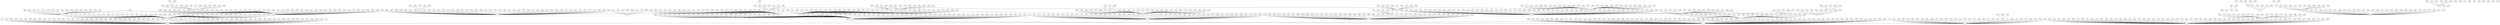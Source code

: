graph G {
0[Index="0", Pose="3535.67 0 272.425"];
1[Index="1", Pose="-4313.63 0 3898.04"];
2[Index="2", Pose="2510.85 0 534.041"];
3[Index="3", Pose="2559.55 0 -56.6675"];
4[Index="4", Pose="906.606 0 164.116"];
5[Index="5", Pose="-765.621 0 -1163.97"];
6[Index="6", Pose="-2289.15 0 -3638.02"];
7[Index="7", Pose="-3702.36 0 3961.23"];
8[Index="8", Pose="-3431.13 0 4542.03"];
9[Index="9", Pose="66.9961 0 2628.59"];
10[Index="10", Pose="-1970.13 0 -1495.06"];
11[Index="11", Pose="-4402.86 0 3650.65"];
12[Index="12", Pose="2099.57 0 2610.91"];
13[Index="13", Pose="-5501.74 0 -3824.43"];
14[Index="14", Pose="1803.04 0 -2404.14"];
15[Index="15", Pose="-4347.93 0 1965.81"];
16[Index="16", Pose="-2482.26 0 -1425.07"];
17[Index="17", Pose="-4521.72 0 1713.32"];
18[Index="18", Pose="829.482 0 1450.46"];
19[Index="19", Pose="-523.5 0 1515.46"];
20[Index="20", Pose="4462.19 0 2658.59"];
21[Index="21", Pose="-676.401 0 -977.035"];
22[Index="22", Pose="-812.129 0 -285.454"];
23[Index="23", Pose="833.628 0 302.067"];
24[Index="24", Pose="3534.17 0 216.712"];
25[Index="25", Pose="-4221.46 0 4548.45"];
26[Index="26", Pose="-2608.32 0 -3013.91"];
27[Index="27", Pose="959.055 0 2756.32"];
28[Index="28", Pose="-5031.89 0 2421.09"];
29[Index="29", Pose="2754.97 0 2363.75"];
30[Index="30", Pose="-3804.87 0 1406.75"];
31[Index="31", Pose="15.8936 0 2267.8"];
32[Index="32", Pose="-705.506 0 -943.183"];
33[Index="33", Pose="-5154.16 0 -2786.06"];
34[Index="34", Pose="-443.605 0 -3219.95"];
35[Index="35", Pose="-4972.57 0 3875.37"];
36[Index="36", Pose="-4688.99 0 3820.3"];
37[Index="37", Pose="2414.42 0 -261.149"];
38[Index="38", Pose="-2343.35 0 1419.87"];
39[Index="39", Pose="-4299.5 0 1766.07"];
40[Index="40", Pose="-703.644 0 -984.859"];
41[Index="41", Pose="1261.26 0 691.338"];
42[Index="42", Pose="3223.69 0 590.601"];
43[Index="43", Pose="-2623.04 0 3086.53"];
44[Index="44", Pose="452.672 0 2461.29"];
45[Index="45", Pose="2095.1 0 472.048"];
46[Index="46", Pose="-311.339 0 313.712"];
47[Index="47", Pose="2530.36 0 2329.96"];
48[Index="48", Pose="503.891 0 -98.1582"];
49[Index="49", Pose="-4683.88 0 3208.99"];
50[Index="50", Pose="-5431.13 0 -2929.7"];
51[Index="51", Pose="-1713.31 0 -2112.87"];
52[Index="52", Pose="-3158.04 0 4321.68"];
53[Index="53", Pose="-588.73 0 -1906.65"];
54[Index="54", Pose="-4329.41 0 -2770.91"];
55[Index="55", Pose="2122.24 0 -75.1265"];
56[Index="56", Pose="-4890.82 0 4659.22"];
57[Index="57", Pose="-4904.51 0 2999.89"];
58[Index="58", Pose="2560.75 0 -860.651"];
59[Index="59", Pose="-4262.2 0 4594.2"];
60[Index="60", Pose="1961.21 0 461.852"];
61[Index="61", Pose="-4613.2 0 2785.37"];
62[Index="62", Pose="-3008.27 0 2602.51"];
63[Index="63", Pose="-2122.26 0 -1982.47"];
64[Index="64", Pose="-723.702 0 -1292.97"];
65[Index="65", Pose="-788.962 0 111.231"];
66[Index="66", Pose="-2489.49 0 -291.85"];
67[Index="67", Pose="2335.52 0 -564.705"];
68[Index="68", Pose="-2943.39 0 3892.42"];
69[Index="69", Pose="-4674.47 0 -3298.17"];
70[Index="70", Pose="-589.977 0 -501.527"];
71[Index="71", Pose="-2477.87 0 3167.93"];
72[Index="72", Pose="-1858.72 0 -3788.03"];
73[Index="73", Pose="-709.461 0 -2154.18"];
74[Index="74", Pose="3235.46 0 1227.66"];
75[Index="75", Pose="-2639.03 0 4413.88"];
76[Index="76", Pose="2301.25 0 -2309.16"];
77[Index="77", Pose="-5101.74 0 2201.24"];
78[Index="78", Pose="-260.771 0 459.714"];
79[Index="79", Pose="-4645.29 0 2632.16"];
80[Index="80", Pose="3333.15 0 637.598"];
81[Index="81", Pose="1045.5 0 2589.8"];
82[Index="82", Pose="2228.63 0 152.171"];
83[Index="83", Pose="3175.91 0 393.034"];
84[Index="84", Pose="-3432.22 0 3102.15"];
85[Index="85", Pose="3022.23 0 1731.26"];
86[Index="86", Pose="-881.168 0 -228.508"];
87[Index="87", Pose="-3487.33 0 4594.12"];
88[Index="88", Pose="3608.69 0 593.864"];
89[Index="89", Pose="-4441.09 0 3105.08"];
90[Index="90", Pose="-3374.73 0 -3316.62"];
91[Index="91", Pose="1927.23 0 392.269"];
92[Index="92", Pose="-2070.71 0 -1197.33"];
93[Index="93", Pose="-1081.53 0 -1855.27"];
94[Index="94", Pose="-1717.17 0 -2337.82"];
95[Index="95", Pose="-354.351 0 -2512.46"];
96[Index="96", Pose="1560.24 0 2571.87"];
97[Index="97", Pose="1469.37 0 -120.479"];
98[Index="98", Pose="-3187.07 0 4342.05"];
99[Index="99", Pose="2890.65 0 1259.24"];
100[Index="100", Pose="-3302.23 0 1614.99"];
101[Index="101", Pose="-4923.03 0 -3221.87"];
102[Index="102", Pose="2008.05 0 582.464"];
103[Index="103", Pose="778.437 0 2077.55"];
104[Index="104", Pose="-1096.68 0 751.267"];
105[Index="105", Pose="-1599.14 0 -1558.35"];
106[Index="106", Pose="-1074.81 0 2452.75"];
107[Index="107", Pose="2122.7 0 -1026"];
108[Index="108", Pose="2743.44 0 756.57"];
109[Index="109", Pose="3072.94 0 2065.1"];
110[Index="110", Pose="-3164.01 0 -3139.73"];
111[Index="111", Pose="2899.8 0 1405.82"];
112[Index="112", Pose="1755.42 0 -32.3223"];
113[Index="113", Pose="3520.13 0 1250.95"];
114[Index="114", Pose="2020.74 0 -1441.64"];
115[Index="115", Pose="2962.81 0 2623.11"];
116[Index="116", Pose="-5380.05 0 1994.14"];
117[Index="117", Pose="-2336.48 0 -3670.01"];
118[Index="118", Pose="-3406.92 0 2600.75"];
119[Index="119", Pose="1192.12 0 237.33"];
120[Index="120", Pose="2108.24 0 1583.07"];
121[Index="121", Pose="1836 0 774.126"];
122[Index="122", Pose="-1130.16 0 -1310.45"];
123[Index="123", Pose="1866.2 0 -1552.58"];
124[Index="124", Pose="-1917.96 0 -1150.29"];
125[Index="125", Pose="43.2271 0 919.489"];
126[Index="126", Pose="3081.98 0 2502.45"];
127[Index="127", Pose="-4168.3 0 1911.2"];
128[Index="128", Pose="2673.63 0 -1887.69"];
129[Index="129", Pose="733.842 0 1317.49"];
130[Index="130", Pose="-4965.1 0 4472.8"];
131[Index="131", Pose="-5332.04 0 1947.6"];
132[Index="132", Pose="-3396 0 -3635.03"];
133[Index="133", Pose="2549.76 0 -856.024"];
134[Index="134", Pose="-1897.55 0 -1494.33"];
135[Index="135", Pose="-582.734 0 1442.68"];
136[Index="136", Pose="1582.03 0 1748.9"];
137[Index="137", Pose="-334.085 0 -2714.76"];
138[Index="138", Pose="1826.03 0 1723.92"];
139[Index="139", Pose="1950.72 0 1914.24"];
140[Index="140", Pose="-997.573 0 -1066.99"];
141[Index="141", Pose="2593.22 0 -1631.63"];
142[Index="142", Pose="-2490.98 0 -184.911"];
143[Index="143", Pose="-2775.23 0 3017.24"];
144[Index="144", Pose="-5480.55 0 -3591.36"];
145[Index="145", Pose="600.886 0 869.032"];
146[Index="146", Pose="-2907.54 0 4254.96"];
147[Index="147", Pose="-3572.21 0 2692.65"];
148[Index="148", Pose="-1044.81 0 417.639"];
149[Index="149", Pose="1291.73 0 437.8"];
150[Index="150", Pose="-2191.54 0 -3338.89"];
151[Index="151", Pose="-4579.53 0 3715.01"];
152[Index="152", Pose="3149.97 0 2293.62"];
153[Index="153", Pose="-5268.28 0 1386.94"];
154[Index="154", Pose="-2969.61 0 3432.22"];
155[Index="155", Pose="-2955.43 0 1579.65"];
156[Index="156", Pose="-4956.42 0 3293.05"];
157[Index="157", Pose="2502.4 0 -2081.03"];
158[Index="158", Pose="2219.19 0 -1494.09"];
159[Index="159", Pose="3226.67 0 2367.52"];
160[Index="160", Pose="-3530.77 0 1313.36"];
161[Index="161", Pose="-52.4487 0 874.026"];
162[Index="162", Pose="834.16 0 1174.6"];
163[Index="163", Pose="687.744 0 2455.54"];
164[Index="164", Pose="-1890.26 0 -2692.44"];
165[Index="165", Pose="-2329.06 0 -3690.71"];
166[Index="166", Pose="345.426 0 2416.37"];
167[Index="167", Pose="443.965 0 2656.81"];
168[Index="168", Pose="-5354.72 0 -3143.14"];
169[Index="169", Pose="-1430.47 0 2742.45"];
170[Index="170", Pose="-3536.72 0 3258.39"];
171[Index="171", Pose="2760.64 0 108.546"];
172[Index="172", Pose="2082.67 0 1713.9"];
173[Index="173", Pose="-1576.55 0 -1771.19"];
174[Index="174", Pose="-4554.56 0 2760.9"];
175[Index="175", Pose="2792.69 0 2297.21"];
176[Index="176", Pose="-4056.48 0 1170.58"];
177[Index="177", Pose="3677.63 0 2128.43"];
178[Index="178", Pose="1389.2 0 319.915"];
179[Index="179", Pose="-1367.3 0 1369.19"];
180[Index="180", Pose="-405.656 0 -2343.89"];
181[Index="181", Pose="2047.12 0 -2035.62"];
182[Index="182", Pose="-4961.95 0 2159.47"];
183[Index="183", Pose="768.48 0 816.599"];
184[Index="184", Pose="-1055.71 0 -973.9"];
185[Index="185", Pose="-5503.96 0 -3737.16"];
186[Index="186", Pose="-1683.3 0 -2351.43"];
187[Index="187", Pose="-590.281 0 -192.53"];
188[Index="188", Pose="1724.1 0 -41.6006"];
189[Index="189", Pose="-1219.18 0 -1705.49"];
190[Index="190", Pose="3088.41 0 280.531"];
191[Index="191", Pose="2130.64 0 -1826.18"];
192[Index="192", Pose="-2070.13 0 -1865.31"];
193[Index="193", Pose="3148.24 0 1402.81"];
194[Index="194", Pose="-3519.03 0 -3388.86"];
195[Index="195", Pose="2452.05 0 434.843"];
196[Index="196", Pose="-4661.56 0 2827.24"];
197[Index="197", Pose="-2425.69 0 2717.38"];
198[Index="198", Pose="-436.7 0 -75.7422"];
199[Index="199", Pose="2896.62 0 1304.96"];
200[Index="200", Pose="1764.83 0 2484.62"];
201[Index="201", Pose="-3173.23 0 4400.58"];
202[Index="202", Pose="-4622.5 0 4423.45"];
203[Index="203", Pose="1628.36 0 -2585.53"];
204[Index="204", Pose="1532.69 0 -57.8696"];
205[Index="205", Pose="-313.223 0 2524.98"];
206[Index="206", Pose="3063.46 0 928.879"];
207[Index="207", Pose="2760.55 0 2555.77"];
208[Index="208", Pose="-5035.86 0 2251.25"];
209[Index="209", Pose="-2720.77 0 -3315.48"];
210[Index="210", Pose="-910.285 0 -20.6084"];
211[Index="211", Pose="-2444.49 0 -3473.83"];
212[Index="212", Pose="1574.24 0 237.025"];
213[Index="213", Pose="-4844.69 0 2149.35"];
214[Index="214", Pose="-2513.88 0 1074.31"];
215[Index="215", Pose="-2956.03 0 1315.37"];
216[Index="216", Pose="2236.73 0 -2071.76"];
217[Index="217", Pose="1231.74 0 260.165"];
218[Index="218", Pose="-2871.52 0 1432.89"];
219[Index="219", Pose="153.579 0 558.191"];
220[Index="220", Pose="-3863.02 0 1601.87"];
221[Index="221", Pose="2822.08 0 944.23"];
222[Index="222", Pose="-719.27 0 -2476.15"];
223[Index="223", Pose="-4192.68 0 1417.75"];
224[Index="224", Pose="-47.9985 0 546.42"];
225[Index="225", Pose="-3611.87 0 -2981.14"];
226[Index="226", Pose="-2135.04 0 -1373.58"];
227[Index="227", Pose="-2811.36 0 3119.77"];
228[Index="228", Pose="2604.2 0 -1398"];
229[Index="229", Pose="1773.68 0 -13.6743"];
230[Index="230", Pose="2707.67 0 14.4219"];
231[Index="231", Pose="-474.303 0 2669.11"];
232[Index="232", Pose="-2511.17 0 1411.1"];
233[Index="233", Pose="-3057.18 0 2433.69"];
234[Index="234", Pose="647.418 0 416.331"];
235[Index="235", Pose="-2724.66 0 4018.72"];
236[Index="236", Pose="-2076.44 0 -1345.4"];
237[Index="237", Pose="-4402.83 0 1491.68"];
238[Index="238", Pose="2018.01 0 -764.271"];
239[Index="239", Pose="-1720.93 0 -2619.49"];
240[Index="240", Pose="2535.91 0 -1173.99"];
241[Index="241", Pose="-2179.8 0 -3780.6"];
242[Index="242", Pose="-237.567 0 630.441"];
243[Index="243", Pose="-5345.8 0 -2862.78"];
244[Index="244", Pose="-854.14 0 -36.4727"];
245[Index="245", Pose="2737.3 0 505.169"];
246[Index="246", Pose="-1791.08 0 -1023.87"];
247[Index="247", Pose="-3558.1 0 1882.03"];
248[Index="248", Pose="-2611.91 0 2840.66"];
249[Index="249", Pose="-4768.11 0 2277.12"];
250[Index="250", Pose="-4904.6 0 -3307.66"];
251[Index="251", Pose="-4585.08 0 3232.43"];
252[Index="252", Pose="-1161.91 0 -1254.1"];
253[Index="253", Pose="-507.375 0 -338.575"];
254[Index="254", Pose="1691.75 0 -1612.1"];
255[Index="255", Pose="1772.1 0 860.535"];
256[Index="256", Pose="-1440.87 0 -1357.36"];
257[Index="257", Pose="-664.099 0 2748.23"];
258[Index="258", Pose="3084.06 0 2544.15"];
259[Index="259", Pose="-4813.18 0 -3270.77"];
260[Index="260", Pose="-446.239 0 2712.19"];
261[Index="261", Pose="1995.5 0 1647.69"];
262[Index="262", Pose="-375.796 0 2721.2"];
263[Index="263", Pose="-4365.91 0 1527.8"];
264[Index="264", Pose="-4995.28 0 2784.29"];
265[Index="265", Pose="-4796.13 0 2823.56"];
266[Index="266", Pose="-2569.32 0 2501.52"];
267[Index="267", Pose="-3446.55 0 1836.86"];
268[Index="268", Pose="65.4087 0 895.612"];
269[Index="269", Pose="3568.07 0 1662.27"];
270[Index="270", Pose="-5054.38 0 -3364.61"];
271[Index="271", Pose="-380.54 0 2654.99"];
272[Index="272", Pose="2430.36 0 -1810.75"];
273[Index="273", Pose="609.771 0 -103.418"];
274[Index="274", Pose="-971.835 0 189.782"];
275[Index="275", Pose="-4314.85 0 1833.78"];
276[Index="276", Pose="3290.74 0 921.432"];
277[Index="277", Pose="-2373.64 0 -3595.21"];
278[Index="278", Pose="-4143.69 0 -3020.97"];
279[Index="279", Pose="-4362.58 0 2280.04"];
280[Index="280", Pose="-5499.8 0 2231.2"];
281[Index="281", Pose="-3424.22 0 2609.88"];
282[Index="282", Pose="-237.294 0 547.974"];
283[Index="283", Pose="537.933 0 1078.31"];
284[Index="284", Pose="-4835 0 3083.03"];
285[Index="285", Pose="-371.027 0 -96.8589"];
286[Index="286", Pose="-2495.83 0 595.091"];
287[Index="287", Pose="-1333 0 -1028.92"];
288[Index="288", Pose="259.343 0 2175.26"];
289[Index="289", Pose="-1311.84 0 464.65"];
290[Index="290", Pose="1742.78 0 -2157.55"];
291[Index="291", Pose="-4544.76 0 4255.7"];
292[Index="292", Pose="2135 0 2350.54"];
293[Index="293", Pose="-998.433 0 -779.93"];
294[Index="294", Pose="-757.249 0 -279.163"];
295[Index="295", Pose="-516.093 0 -3720.7"];
296[Index="296", Pose="-3929.52 0 1343"];
297[Index="297", Pose="-2994.49 0 -3102.75"];
298[Index="298", Pose="49.8984 0 79.8208"];
299[Index="299", Pose="-5265.84 0 2005.66"];
300[Index="300", Pose="-4475.4 0 2662.8"];
301[Index="301", Pose="-3110.26 0 2571.53"];
302[Index="302", Pose="-1196.23 0 248.592"];
303[Index="303", Pose="2506.33 0 -2086.79"];
304[Index="304", Pose="2684.96 0 2499.22"];
305[Index="305", Pose="-584.662 0 2666.21"];
306[Index="306", Pose="-4791.9 0 1553.28"];
307[Index="307", Pose="2643.95 0 -1735.58"];
308[Index="308", Pose="-4722.29 0 1696.35"];
309[Index="309", Pose="1872.08 0 848.549"];
310[Index="310", Pose="902.285 0 493.899"];
311[Index="311", Pose="-943.477 0 -1274.66"];
312[Index="312", Pose="-463.326 0 444.683"];
313[Index="313", Pose="-4298 0 3826.04"];
314[Index="314", Pose="-2526.03 0 2628.96"];
315[Index="315", Pose="-4979.51 0 3202.34"];
316[Index="316", Pose="-5293.51 0 1614.59"];
317[Index="317", Pose="-823.339 0 29.8037"];
318[Index="318", Pose="-2465.44 0 3407.94"];
319[Index="319", Pose="-3188.94 0 1496.5"];
320[Index="320", Pose="1461.13 0 2713.05"];
321[Index="321", Pose="-4439.28 0 2494.91"];
322[Index="322", Pose="-4989.31 0 -3381.84"];
323[Index="323", Pose="-3860.97 0 1187.26"];
324[Index="324", Pose="1663.67 0 -2626.79"];
325[Index="325", Pose="-153.033 0 1667.16"];
326[Index="326", Pose="-5227.32 0 1724.51"];
327[Index="327", Pose="-2235.37 0 660.558"];
328[Index="328", Pose="-2641.41 0 2838.49"];
329[Index="329", Pose="-4753.66 0 1226.36"];
330[Index="330", Pose="-1915.85 0 -1711.12"];
331[Index="331", Pose="-1264.03 0 1205.39"];
332[Index="332", Pose="2001.33 0 382.625"];
333[Index="333", Pose="3642.77 0 1740.44"];
334[Index="334", Pose="-633.069 0 -1763.41"];
335[Index="335", Pose="-4081.25 0 4044.01"];
336[Index="336", Pose="-924.713 0 -835.453"];
337[Index="337", Pose="274.255 0 -20.7285"];
338[Index="338", Pose="1909.6 0 1859.09"];
339[Index="339", Pose="2020.9 0 -74.6294"];
340[Index="340", Pose="-2643.44 0 -3124.05"];
341[Index="341", Pose="-2851.92 0 4510.88"];
342[Index="342", Pose="2240.51 0 -2171.03"];
343[Index="343", Pose="-3369.89 0 2965.35"];
344[Index="344", Pose="-1370.73 0 1983.53"];
345[Index="345", Pose="-1630.03 0 -2271.75"];
346[Index="346", Pose="1097.44 0 -81.8765"];
347[Index="347", Pose="2067.88 0 -1114.35"];
348[Index="348", Pose="1924.17 0 -1077.49"];
349[Index="349", Pose="1995.66 0 1747.43"];
350[Index="350", Pose="-4043.99 0 1469.86"];
351[Index="351", Pose="-5491.68 0 1954.09"];
352[Index="352", Pose="750.933 0 2384.64"];
353[Index="353", Pose="-168.241 0 187.328"];
354[Index="354", Pose="1704.24 0 1682.37"];
355[Index="355", Pose="-2731.84 0 -3050.21"];
356[Index="356", Pose="-4684.65 0 2526.45"];
357[Index="357", Pose="1719.35 0 -46.29"];
358[Index="358", Pose="-1092.97 0 55.0127"];
359[Index="359", Pose="-510.507 0 -2049.28"];
360[Index="360", Pose="-4835.52 0 -3280.18"];
361[Index="361", Pose="-1268.84 0 1308.17"];
362[Index="362", Pose="-2548.95 0 2691.13"];
363[Index="363", Pose="-5043.64 0 1153.72"];
364[Index="364", Pose="-1612.46 0 -1670.68"];
365[Index="365", Pose="-213.654 0 774.305"];
366[Index="366", Pose="-2880.85 0 1184.96"];
367[Index="367", Pose="-4344 0 2997.76"];
368[Index="368", Pose="-2328.67 0 -1201.96"];
369[Index="369", Pose="-1520.77 0 1219.16"];
370[Index="370", Pose="2576.52 0 2441.14"];
371[Index="371", Pose="-360.618 0 1631.06"];
372[Index="372", Pose="-1032 0 -1478.87"];
373[Index="373", Pose="-989.388 0 535.774"];
374[Index="374", Pose="-2539.26 0 -248.897"];
375[Index="375", Pose="-1276.41 0 2035.11"];
376[Index="376", Pose="-1136.83 0 2140.36"];
377[Index="377", Pose="-1213.3 0 330.197"];
378[Index="378", Pose="-2601.29 0 4399.56"];
379[Index="379", Pose="-571.808 0 -1469.43"];
380[Index="380", Pose="-4416.65 0 3817.34"];
381[Index="381", Pose="1937.68 0 1737.21"];
382[Index="382", Pose="692.423 0 118.074"];
383[Index="383", Pose="-1364.91 0 211.033"];
384[Index="384", Pose="916.307 0 468.137"];
385[Index="385", Pose="-282.536 0 1543.89"];
386[Index="386", Pose="1089.1 0 2646.94"];
387[Index="387", Pose="-735.457 0 -3500.08"];
388[Index="388", Pose="-5011.22 0 1790.39"];
389[Index="389", Pose="-1910.11 0 -2394.48"];
390[Index="390", Pose="-4455.42 0 1691.31"];
391[Index="391", Pose="-5291.15 0 -2813.4"];
392[Index="392", Pose="1576.17 0 2725.1"];
393[Index="393", Pose="716.364 0 814.677"];
394[Index="394", Pose="-1330.6 0 1826.8"];
395[Index="395", Pose="1044.56 0 2585.06"];
396[Index="396", Pose="-2413.43 0 2565.57"];
397[Index="397", Pose="-1875.34 0 -3433.13"];
398[Index="398", Pose="-5013.26 0 2754.32"];
399[Index="399", Pose="-2334.93 0 -3812.58"];
400[Index="400", Pose="-2552.82 0 -1043.03"];
401[Index="401", Pose="-2101.74 0 -2363.41"];
402[Index="402", Pose="3301.08 0 2165.45"];
403[Index="403", Pose="4392.04 0 1078.02"];
404[Index="404", Pose="2074.19 0 992.48"];
405[Index="405", Pose="-526.485 0 201.162"];
406[Index="406", Pose="1916.56 0 -1907.06"];
407[Index="407", Pose="-1160.58 0 353.212"];
408[Index="408", Pose="-1949.67 0 -2340.63"];
409[Index="409", Pose="-3432.64 0 4083.57"];
410[Index="410", Pose="2242.21 0 2490.64"];
411[Index="411", Pose="-2135.4 0 -2881.44"];
412[Index="412", Pose="-3019.3 0 1381.71"];
413[Index="413", Pose="4375.85 0 376.62"];
414[Index="414", Pose="-558.343 0 801.437"];
415[Index="415", Pose="-460.116 0 2745.6"];
416[Index="416", Pose="-5006.27 0 4680.8"];
417[Index="417", Pose="-3568.47 0 4657.82"];
418[Index="418", Pose="-548.057 0 -2260.28"];
419[Index="419", Pose="2666.11 0 106.212"];
420[Index="420", Pose="-1280.43 0 2608.59"];
421[Index="421", Pose="-4480.04 0 1976.53"];
422[Index="422", Pose="627.669 0 537.201"];
423[Index="423", Pose="-234.023 0 -3475.6"];
424[Index="424", Pose="2334.17 0 -2133.27"];
425[Index="425", Pose="-112.026 0 2531.8"];
426[Index="426", Pose="-3340.28 0 -2848.23"];
427[Index="427", Pose="-4420.72 0 4657.71"];
428[Index="428", Pose="-2850.94 0 2828.43"];
429[Index="429", Pose="-1823.95 0 -2530.86"];
430[Index="430", Pose="-432.281 0 -76.1045"];
431[Index="431", Pose="-1232.19 0 489.034"];
432[Index="432", Pose="-144.74 0 1528.74"];
433[Index="433", Pose="-1423.73 0 1278.34"];
434[Index="434", Pose="-965.684 0 -2342.45"];
435[Index="435", Pose="-3773.03 0 1168.43"];
436[Index="436", Pose="-936.292 0 2316.32"];
437[Index="437", Pose="2512.85 0 -2068.58"];
438[Index="438", Pose="-4973.26 0 2040.66"];
439[Index="439", Pose="1643.11 0 577.366"];
440[Index="440", Pose="-2946.01 0 4359.39"];
441[Index="441", Pose="-1292.55 0 -1830.52"];
442[Index="442", Pose="-3650.09 0 3983.09"];
443[Index="443", Pose="-1321.08 0 2186.13"];
444[Index="444", Pose="-1228.5 0 -1460.08"];
445[Index="445", Pose="3437.71 0 721.961"];
446[Index="446", Pose="-2529.49 0 -3462.89"];
447[Index="447", Pose="4445.55 0 2887.06"];
448[Index="448", Pose="-3440.65 0 4212.69"];
449[Index="449", Pose="-3448.46 0 -3135.7"];
450[Index="450", Pose="-5428.35 0 1637.67"];
451[Index="451", Pose="673.848 0 1631.54"];
452[Index="452", Pose="-3628.42 0 3067.05"];
453[Index="453", Pose="1634.18 0 890.892"];
454[Index="454", Pose="2481.65 0 -1098.99"];
455[Index="455", Pose="666.613 0 1478.97"];
456[Index="456", Pose="-2246 0 -453.827"];
457[Index="457", Pose="2777.17 0 1132.2"];
458[Index="458", Pose="-4025.52 0 1527.67"];
459[Index="459", Pose="-4564.09 0 3753.82"];
460[Index="460", Pose="-735.468 0 -2630.24"];
461[Index="461", Pose="-1473.26 0 1356.77"];
462[Index="462", Pose="1748.46 0 -417.684"];
463[Index="463", Pose="2538.67 0 2507.26"];
464[Index="464", Pose="-4753.18 0 2380.24"];
465[Index="465", Pose="-3386.1 0 3887.34"];
466[Index="466", Pose="2881.11 0 2159.04"];
467[Index="467", Pose="-2705.47 0 -3000.78"];
468[Index="468", Pose="-4344.81 0 3271.68"];
469[Index="469", Pose="-1095.49 0 102.508"];
470[Index="470", Pose="-2635.89 0 1905.84"];
471[Index="471", Pose="1840.21 0 -1252.89"];
472[Index="472", Pose="-2358.92 0 -1199.32"];
473[Index="473", Pose="1664.56 0 1901.35"];
474[Index="474", Pose="-3770.15 0 4092.22"];
475[Index="475", Pose="-4443.62 0 1762.47"];
476[Index="476", Pose="506.74 0 2335.05"];
477[Index="477", Pose="-4318.24 0 4407.34"];
478[Index="478", Pose="-4774.11 0 -3525.42"];
479[Index="479", Pose="-1144.18 0 278.348"];
480[Index="480", Pose="-1565.35 0 1076.41"];
481[Index="481", Pose="-275.898 0 -3097.04"];
482[Index="482", Pose="1633 0 -1924.13"];
483[Index="483", Pose="-4598.39 0 2436.2"];
484[Index="484", Pose="-824.917 0 -2461.45"];
485[Index="485", Pose="3557.77 0 1357.48"];
486[Index="486", Pose="1973.72 0 -449.658"];
487[Index="487", Pose="3475.92 0 1268.41"];
488[Index="488", Pose="-2155.17 0 -2392.61"];
489[Index="489", Pose="3383.86 0 2127.27"];
490[Index="490", Pose="2536.25 0 -1539.89"];
491[Index="491", Pose="4480.96 0 512.343"];
492[Index="492", Pose="-2884.94 0 1634.16"];
493[Index="493", Pose="-5186.6 0 -3385.11"];
494[Index="494", Pose="-4361.99 0 4025.56"];
495[Index="495", Pose="-1309.07 0 -3743.06"];
496[Index="496", Pose="1030.03 0 2260.01"];
497[Index="497", Pose="-5050.57 0 1321.76"];
498[Index="498", Pose="3255.22 0 2662.41"];
499[Index="499", Pose="-827.849 0 -1872"];
500[Index="500", Pose="-4795.67 0 1408.2"];
501[Index="501", Pose="-60.021 0 -47.1558"];
502[Index="502", Pose="2805.82 0 505.053"];
503[Index="503", Pose="485.906 0 2307.03"];
504[Index="504", Pose="2607.68 0 -57.9556"];
505[Index="505", Pose="2352.67 0 2353.14"];
506[Index="506", Pose="-1225.2 0 2368.26"];
507[Index="507", Pose="-908.023 0 2739.57"];
508[Index="508", Pose="4396.61 0 2433.42"];
509[Index="509", Pose="-342.472 0 1503.44"];
510[Index="510", Pose="95.1704 0 2249.02"];
511[Index="511", Pose="-1658.93 0 -2554.16"];
512[Index="512", Pose="-4325.32 0 2823.06"];
513[Index="513", Pose="-2574.83 0 -1110.17"];
514[Index="514", Pose="-5469.79 0 2428.6"];
515[Index="515", Pose="3298.82 0 940.603"];
516[Index="516", Pose="-4012.85 0 4688.54"];
517[Index="517", Pose="-4387.38 0 1675.29"];
518[Index="518", Pose="-2644.98 0 3070.34"];
519[Index="519", Pose="659.41 0 1762.31"];
520[Index="520", Pose="2756.5 0 373.38"];
521[Index="521", Pose="-74.3042 0 932.909"];
522[Index="522", Pose="2906.97 0 2578.27"];
523[Index="523", Pose="-4268.92 0 4398.25"];
524[Index="524", Pose="-397.396 0 -225.042"];
525[Index="525", Pose="-4997.75 0 4675.44"];
526[Index="526", Pose="-3145.12 0 2384.81"];
527[Index="527", Pose="-63.1084 0 -181.157"];
528[Index="528", Pose="1475.4 0 406.662"];
529[Index="529", Pose="-5186.25 0 -3234.67"];
530[Index="530", Pose="4461.69 0 2645.1"];
531[Index="531", Pose="-1958.34 0 -3392.67"];
532[Index="532", Pose="-2095.05 0 -2369.9"];
533[Index="533", Pose="-691.373 0 -909.512"];
534[Index="534", Pose="3596.52 0 596.804"];
535[Index="535", Pose="2937.09 0 1620.13"];
536[Index="536", Pose="-4470.7 0 3769.41"];
537[Index="537", Pose="-2638.78 0 2334.76"];
538[Index="538", Pose="-1726.5 0 -2165.61"];
539[Index="539", Pose="-2280.34 0 -953.454"];
540[Index="540", Pose="1991.06 0 1819.56"];
541[Index="541", Pose="-2380.76 0 34.9492"];
542[Index="542", Pose="712.505 0 894.774"];
543[Index="543", Pose="2630.15 0 547.835"];
544[Index="544", Pose="-1068.75 0 2328.26"];
545[Index="545", Pose="-2987.69 0 1155.73"];
546[Index="546", Pose="-4767.91 0 4520.62"];
547[Index="547", Pose="-2101.25 0 -2561.16"];
548[Index="548", Pose="-4679.66 0 2567.82"];
549[Index="549", Pose="-2557.27 0 3000.88"];
550[Index="550", Pose="1799.68 0 -1811.75"];
551[Index="551", Pose="2595.32 0 1035.6"];
552[Index="552", Pose="-5205.7 0 1737.61"];
553[Index="553", Pose="-4355.42 0 2466.1"];
554[Index="554", Pose="-4842.45 0 3788.89"];
555[Index="555", Pose="2534.54 0 -1938.24"];
556[Index="556", Pose="-4916.83 0 -2813.32"];
557[Index="557", Pose="-4854.65 0 2259.28"];
558[Index="558", Pose="-3872.29 0 1426.93"];
559[Index="559", Pose="-556.173 0 -3345.74"];
560[Index="560", Pose="1390.88 0 973.167"];
561[Index="561", Pose="-1965.77 0 -2515.57"];
562[Index="562", Pose="890.144 0 1797.85"];
563[Index="563", Pose="-5206.42 0 -2745.14"];
564[Index="564", Pose="-3781.59 0 1600.94"];
565[Index="565", Pose="1921.44 0 1053.94"];
566[Index="566", Pose="-2570.24 0 337.931"];
567[Index="567", Pose="1679.78 0 26.4023"];
568[Index="568", Pose="1006.76 0 26.1421"];
569[Index="569", Pose="-2015.71 0 -3397.75"];
570[Index="570", Pose="-935.934 0 -1194.29"];
571[Index="571", Pose="3699.31 0 1442.16"];
572[Index="572", Pose="-4431.26 0 3598.35"];
573[Index="573", Pose="-4669.99 0 2536.46"];
574[Index="574", Pose="-5145.55 0 2572.64"];
575[Index="575", Pose="2881.46 0 413.842"];
576[Index="576", Pose="-2305.26 0 -3543.06"];
577[Index="577", Pose="-873.669 0 -3591.59"];
578[Index="578", Pose="-2443.51 0 866.86"];
579[Index="579", Pose="-1633.69 0 -3760.07"];
580[Index="580", Pose="-2528.15 0 -2837.31"];
581[Index="581", Pose="2039.78 0 -875.317"];
582[Index="582", Pose="-4988.94 0 -2849.11"];
583[Index="583", Pose="1374.75 0 843.694"];
584[Index="584", Pose="-3521.9 0 4171.37"];
585[Index="585", Pose="2388.61 0 -2069.81"];
586[Index="586", Pose="-60.0273 0 910.956"];
587[Index="587", Pose="-2588.59 0 -2868.13"];
588[Index="588", Pose="-2519.5 0 988.413"];
589[Index="589", Pose="-368.865 0 726.737"];
590[Index="590", Pose="-3167.64 0 4476.23"];
591[Index="591", Pose="-2386.55 0 -380.813"];
592[Index="592", Pose="2345.03 0 -522.354"];
593[Index="593", Pose="-5523.33 0 1596.25"];
594[Index="594", Pose="-3566.7 0 2569.54"];
595[Index="595", Pose="-2656.8 0 2645.26"];
596[Index="596", Pose="-2597.09 0 -2869.49"];
597[Index="597", Pose="-2608.63 0 1767.02"];
598[Index="598", Pose="-4472.11 0 4562.5"];
599[Index="599", Pose="-2457.57 0 849.6"];
600[Index="600", Pose="-3659.61 0 2622.58"];
601[Index="601", Pose="-1137.42 0 -1069.43"];
602[Index="602", Pose="-1273.3 0 2763.97"];
603[Index="603", Pose="3445.42 0 1031.88"];
604[Index="604", Pose="-2387.73 0 61.5557"];
605[Index="605", Pose="-4977.2 0 3049.55"];
606[Index="606", Pose="-4211.72 0 4241.51"];
607[Index="607", Pose="3171.97 0 1343.74"];
608[Index="608", Pose="-1796.53 0 -1115.16"];
609[Index="609", Pose="-3162.83 0 2653.76"];
610[Index="610", Pose="304.833 0 -50.1304"];
611[Index="611", Pose="1281.55 0 494.742"];
612[Index="612", Pose="-4584.82 0 1661.26"];
613[Index="613", Pose="-4561.96 0 3453.57"];
614[Index="614", Pose="1681.13 0 -184.834"];
615[Index="615", Pose="831.525 0 2407.92"];
616[Index="616", Pose="342.511 0 82.5537"];
617[Index="617", Pose="-5315.6 0 -3421.29"];
618[Index="618", Pose="-3023.34 0 -3285.67"];
619[Index="619", Pose="-4946.7 0 2288.83"];
620[Index="620", Pose="-1122.53 0 2486.36"];
621[Index="621", Pose="-247.657 0 -3756.68"];
622[Index="622", Pose="-535.877 0 -3206.49"];
623[Index="623", Pose="368.752 0 93.1553"];
624[Index="624", Pose="-2168.98 0 -2498.66"];
625[Index="625", Pose="1153.6 0 929.731"];
626[Index="626", Pose="-4132.77 0 -2717.84"];
627[Index="627", Pose="-1948.55 0 -1863.32"];
628[Index="628", Pose="-2850.38 0 1550.88"];
629[Index="629", Pose="-4862.66 0 4387.5"];
630[Index="630", Pose="-3217.73 0 2501.16"];
631[Index="631", Pose="-4866.19 0 2694.4"];
632[Index="632", Pose="-1163.77 0 2080.64"];
633[Index="633", Pose="-2446.9 0 288.869"];
634[Index="634", Pose="2227.17 0 -2136.43"];
635[Index="635", Pose="-1517.8 0 2396.56"];
636[Index="636", Pose="2444.74 0 2522.28"];
637[Index="637", Pose="2153.72 0 571.816"];
638[Index="638", Pose="3297.39 0 2263.41"];
639[Index="639", Pose="3048.52 0 1175.57"];
640[Index="640", Pose="-1529.01 0 662.278"];
641[Index="641", Pose="-607.617 0 -1187.3"];
642[Index="642", Pose="-3367.86 0 -3770.02"];
643[Index="643", Pose="4407.58 0 490.942"];
644[Index="644", Pose="3008.46 0 1833.37"];
645[Index="645", Pose="-5164.37 0 1362.5"];
646[Index="646", Pose="-1160.4 0 -1028.71"];
647[Index="647", Pose="-3255.34 0 3164.71"];
648[Index="648", Pose="687.584 0 266.607"];
649[Index="649", Pose="-1326.55 0 580.666"];
650[Index="650", Pose="-439.121 0 -3397.22"];
651[Index="651", Pose="-4639.17 0 -3528.61"];
652[Index="652", Pose="2245.13 0 -3253.17"];
653[Index="653", Pose="2267.28 0 -1392.35"];
654[Index="654", Pose="-1893.23 0 -1183.98"];
655[Index="655", Pose="1797.29 0 182.243"];
656[Index="656", Pose="-405.642 0 2689.57"];
657[Index="657", Pose="-4994.17 0 -3118.03"];
658[Index="658", Pose="-4682.24 0 -3563.24"];
659[Index="659", Pose="-2814.51 0 2829.58"];
660[Index="660", Pose="-622.981 0 559.49"];
661[Index="661", Pose="2308.56 0 -1818.32"];
662[Index="662", Pose="-4953.32 0 -2853.97"];
663[Index="663", Pose="-3246.63 0 2702.44"];
664[Index="664", Pose="-2147.25 0 -1685.99"];
665[Index="665", Pose="-5417.03 0 1606.85"];
666[Index="666", Pose="2325.73 0 -2386.53"];
667[Index="667", Pose="-1551.64 0 -1252.55"];
668[Index="668", Pose="-4974.65 0 -3014.55"];
669[Index="669", Pose="-716.655 0 2411.3"];
670[Index="670", Pose="-1166.01 0 -1308.54"];
671[Index="671", Pose="-701.241 0 -1744.76"];
672[Index="672", Pose="-5296.3 0 1328.19"];
673[Index="673", Pose="-4730 0 3737.06"];
674[Index="674", Pose="-1969.34 0 -2146.67"];
675[Index="675", Pose="2395.93 0 -1420.89"];
676[Index="676", Pose="2189.23 0 -546.722"];
677[Index="677", Pose="-1726.47 0 -3784.72"];
678[Index="678", Pose="-872.878 0 -789.053"];
679[Index="679", Pose="3370.77 0 1925.28"];
680[Index="680", Pose="-2514.73 0 3083.79"];
681[Index="681", Pose="1834.17 0 1578.04"];
682[Index="682", Pose="3324.97 0 618.562"];
683[Index="683", Pose="790.019 0 1198.18"];
684[Index="684", Pose="1854.33 0 540.21"];
685[Index="685", Pose="-643.046 0 2495.95"];
686[Index="686", Pose="1944.14 0 2726.9"];
687[Index="687", Pose="-1341.32 0 -1798.64"];
688[Index="688", Pose="-3574.6 0 4144.71"];
689[Index="689", Pose="-359.36 0 507.388"];
690[Index="690", Pose="-3478.86 0 -3391.48"];
691[Index="691", Pose="-5090.42 0 -3266.48"];
692[Index="692", Pose="-2530.73 0 -222.115"];
693[Index="693", Pose="-946.855 0 -1024.1"];
694[Index="694", Pose="-452.039 0 -2216.66"];
695[Index="695", Pose="-4978.14 0 3234.14"];
696[Index="696", Pose="3573.82 0 673.133"];
697[Index="697", Pose="2582.6 0 -2013.86"];
698[Index="698", Pose="-355.825 0 1374.73"];
699[Index="699", Pose="-874.792 0 -1335.31"];
700[Index="700", Pose="362.643 0 684.338"];
701[Index="701", Pose="-1824 0 -1153.75"];
702[Index="702", Pose="3027.56 0 405.07"];
703[Index="703", Pose="2300.07 0 -501.149"];
704[Index="704", Pose="-4379.32 0 3805.19"];
705[Index="705", Pose="-1030.65 0 -1652.77"];
706[Index="706", Pose="-2632.17 0 3408.01"];
707[Index="707", Pose="3247.02 0 799.951"];
708[Index="708", Pose="197.68 0 377.424"];
709[Index="709", Pose="4429.77 0 2783.79"];
710[Index="710", Pose="3218.91 0 2244.69"];
711[Index="711", Pose="-3312.95 0 3944.59"];
712[Index="712", Pose="-4990.24 0 2498.51"];
713[Index="713", Pose="311.929 0 464.157"];
714[Index="714", Pose="-529.384 0 1389.3"];
715[Index="715", Pose="772.897 0 984.159"];
716[Index="716", Pose="153.03 0 137.148"];
717[Index="717", Pose="3604.96 0 1224.87"];
718[Index="718", Pose="3548.47 0 1785.54"];
719[Index="719", Pose="1026.51 0 -176.135"];
720[Index="720", Pose="-3630.97 0 -2808.9"];
721[Index="721", Pose="205.228 0 960.303"];
722[Index="722", Pose="-1111.59 0 2607.74"];
723[Index="723", Pose="2068.13 0 1682.2"];
724[Index="724", Pose="1838.71 0 2360.18"];
725[Index="725", Pose="-944.896 0 2612.31"];
726[Index="726", Pose="-4790.53 0 2130"];
727[Index="727", Pose="-4482.43 0 4079.52"];
728[Index="728", Pose="248.548 0 2397.49"];
729[Index="729", Pose="2988.41 0 1869.04"];
730[Index="730", Pose="-1049.33 0 2323.9"];
731[Index="731", Pose="-4773.8 0 -3018.29"];
732[Index="732", Pose="3027.75 0 660.684"];
733[Index="733", Pose="2810.92 0 2341.87"];
734[Index="734", Pose="-1444.98 0 2093.63"];
735[Index="735", Pose="-2381.96 0 29.4033"];
736[Index="736", Pose="2918.37 0 1712.34"];
737[Index="737", Pose="3277.38 0 2532.25"];
738[Index="738", Pose="-818.485 0 -3807.47"];
739[Index="739", Pose="-514.317 0 -2332.96"];
740[Index="740", Pose="-1466.31 0 2650.07"];
741[Index="741", Pose="-3071.12 0 3460.37"];
742[Index="742", Pose="-1191.14 0 -1319.31"];
743[Index="743", Pose="2070.69 0 -3144.06"];
744[Index="744", Pose="-4906.91 0 4524.37"];
745[Index="745", Pose="4498.44 0 205.859"];
746[Index="746", Pose="-4407.14 0 2462.49"];
747[Index="747", Pose="-1768.45 0 -1851.93"];
748[Index="748", Pose="-3400.69 0 1803.64"];
749[Index="749", Pose="-5445.39 0 -3476.5"];
750[Index="750", Pose="-5146.1 0 -3331.26"];
751[Index="751", Pose="-2955.32 0 3401.32"];
752[Index="752", Pose="-5258.91 0 4642.62"];
753[Index="753", Pose="2235.55 0 555.827"];
754[Index="754", Pose="-3644.39 0 4479.93"];
755[Index="755", Pose="-2807.17 0 -2837.93"];
756[Index="756", Pose="-3671.97 0 1616.77"];
757[Index="757", Pose="-2351.54 0 -299.398"];
758[Index="758", Pose="-1660.82 0 -1756.1"];
759[Index="759", Pose="2832.47 0 748.011"];
760[Index="760", Pose="-830.281 0 -581.092"];
761[Index="761", Pose="1354.32 0 579.904"];
762[Index="762", Pose="-679.518 0 -930.89"];
763[Index="763", Pose="-2356.98 0 879.284"];
764[Index="764", Pose="-410.603 0 -271.58"];
765[Index="765", Pose="-4504.11 0 -3008.57"];
766[Index="766", Pose="-4759.39 0 1581.98"];
767[Index="767", Pose="-5513.8 0 -3036.08"];
768[Index="768", Pose="2569.83 0 -2385.85"];
769[Index="769", Pose="-1219.83 0 -1068.57"];
770[Index="770", Pose="735.199 0 2306.43"];
771[Index="771", Pose="-4423.28 0 1700.15"];
772[Index="772", Pose="1252.48 0 992.409"];
773[Index="773", Pose="-2311.13 0 -3449.77"];
774[Index="774", Pose="-4789.15 0 2004.2"];
775[Index="775", Pose="-2535.4 0 -853.556"];
776[Index="776", Pose="2553.15 0 720.442"];
777[Index="777", Pose="-205.111 0 -3333.85"];
778[Index="778", Pose="-4970.94 0 3825.25"];
779[Index="779", Pose="3446.79 0 1870.82"];
780[Index="780", Pose="1523.03 0 1001.72"];
781[Index="781", Pose="1499.06 0 805.603"];
782[Index="782", Pose="1458.84 0 94.189"];
783[Index="783", Pose="-4971.24 0 3155.25"];
784[Index="784", Pose="-4526.04 0 3544.58"];
785[Index="785", Pose="-4142.33 0 1450.47"];
786[Index="786", Pose="-2756.2 0 3923.99"];
787[Index="787", Pose="-2962.29 0 2357.61"];
788[Index="788", Pose="-4309.21 0 -3181.24"];
789[Index="789", Pose="3717.61 0 2736.65"];
790[Index="790", Pose="-3233.99 0 1788.8"];
791[Index="791", Pose="-2375.26 0 -3399.95"];
792[Index="792", Pose="-4749.19 0 2322.57"];
793[Index="793", Pose="186.803 0 2742.99"];
794[Index="794", Pose="-2566.98 0 -3442.5"];
795[Index="795", Pose="-2543.97 0 -2619.78"];
796[Index="796", Pose="-800.329 0 -1613.31"];
797[Index="797", Pose="-5066.99 0 -3703.71"];
798[Index="798", Pose="-3262.2 0 1361.64"];
799[Index="799", Pose="2575.45 0 183.09"];
800[Index="800", Pose="-2142.87 0 -1967.27"];
801[Index="801", Pose="-684.518 0 -57.4756"];
802[Index="802", Pose="2055.73 0 -1400.36"];
803[Index="803", Pose="-2383.6 0 -386.91"];
804[Index="804", Pose="-2913.89 0 -2971.26"];
805[Index="805", Pose="-2654.19 0 2871.28"];
806[Index="806", Pose="2022.28 0 -991.776"];
807[Index="807", Pose="3134.18 0 1464.1"];
808[Index="808", Pose="1268.5 0 2717.9"];
809[Index="809", Pose="118.618 0 2337.39"];
810[Index="810", Pose="-5077.36 0 -2976.12"];
811[Index="811", Pose="-613.369 0 -1104.27"];
812[Index="812", Pose="-1731.86 0 -1680.83"];
813[Index="813", Pose="-1528.01 0 2241.03"];
814[Index="814", Pose="-2477.31 0 1302.81"];
815[Index="815", Pose="-696.862 0 -508.32"];
816[Index="816", Pose="1657.44 0 -18.3027"];
817[Index="817", Pose="-620.192 0 -2309.25"];
818[Index="818", Pose="614.713 0 870.046"];
819[Index="819", Pose="-3608.03 0 2590.96"];
820[Index="820", Pose="2180.59 0 71.1138"];
821[Index="821", Pose="-2516.17 0 4428.94"];
822[Index="822", Pose="2433.4 0 -1900.41"];
823[Index="823", Pose="-775.51 0 -1772.28"];
824[Index="824", Pose="-978.969 0 -2102.46"];
825[Index="825", Pose="-1484.84 0 -3723.49"];
826[Index="826", Pose="-4539.61 0 -3116.38"];
827[Index="827", Pose="-387.371 0 -3543.49"];
828[Index="828", Pose="46.6597 0 -157.458"];
829[Index="829", Pose="-5069.77 0 1166.1"];
830[Index="830", Pose="-267.222 0 -2057.52"];
831[Index="831", Pose="-1296.3 0 -3790.7"];
832[Index="832", Pose="3017.03 0 1053.49"];
833[Index="833", Pose="-5218.65 0 2247.95"];
834[Index="834", Pose="-972.359 0 -1941.5"];
835[Index="835", Pose="-3481.25 0 3979.84"];
836[Index="836", Pose="2486.13 0 -378.177"];
837[Index="837", Pose="1070 0 527.325"];
838[Index="838", Pose="2669.67 0 -2280.29"];
839[Index="839", Pose="554.13 0 2687.34"];
840[Index="840", Pose="-5478.14 0 -3186.89"];
841[Index="841", Pose="-1528.85 0 366.307"];
842[Index="842", Pose="-275.295 0 61.6382"];
843[Index="843", Pose="2646.05 0 -1635.76"];
844[Index="844", Pose="-5356.52 0 4573.66"];
845[Index="845", Pose="-4692.5 0 -3613.43"];
846[Index="846", Pose="2079.37 0 -1276.07"];
847[Index="847", Pose="1230.61 0 2679.74"];
848[Index="848", Pose="-4324.32 0 -2935.65"];
849[Index="849", Pose="2351.64 0 -1732"];
850[Index="850", Pose="-2562.2 0 -3592.56"];
851[Index="851", Pose="2218.48 0 299.935"];
852[Index="852", Pose="-961.274 0 292.585"];
853[Index="853", Pose="-1233.98 0 1316.45"];
854[Index="854", Pose="-4382.86 0 3895.07"];
855[Index="855", Pose="2284.88 0 -1140.25"];
856[Index="856", Pose="-5223.14 0 1704.89"];
857[Index="857", Pose="-1512.39 0 2586.37"];
858[Index="858", Pose="-3155.08 0 -2711.36"];
859[Index="859", Pose="3430.61 0 2536.95"];
860[Index="860", Pose="-900.36 0 237.09"];
861[Index="861", Pose="-3892.48 0 -3149.73"];
862[Index="862", Pose="4382.47 0 2035.71"];
863[Index="863", Pose="1048.44 0 1001.82"];
864[Index="864", Pose="-1411.63 0 1267.46"];
865[Index="865", Pose="3147.8 0 638.631"];
866[Index="866", Pose="-581.39 0 2567.82"];
867[Index="867", Pose="-3560.57 0 2401.87"];
868[Index="868", Pose="-5102.57 0 -3700.13"];
869[Index="869", Pose="1385.24 0 746.183"];
870[Index="870", Pose="-4584.35 0 1222.47"];
871[Index="871", Pose="-421.655 0 803.205"];
872[Index="872", Pose="-3478.89 0 1205.19"];
873[Index="873", Pose="3583.09 0 2151.21"];
874[Index="874", Pose="-5225.58 0 -3399.27"];
875[Index="875", Pose="1776.36 0 -1431.25"];
876[Index="876", Pose="1697.33 0 2365.33"];
877[Index="877", Pose="-1012.95 0 547.763"];
878[Index="878", Pose="-2459.62 0 -1319.82"];
879[Index="879", Pose="-4264.91 0 1791.36"];
880[Index="880", Pose="-5326.95 0 4675.04"];
881[Index="881", Pose="3577.05 0 1249.14"];
882[Index="882", Pose="-1424.9 0 2418.05"];
883[Index="883", Pose="2063.31 0 -1275.83"];
884[Index="884", Pose="-3702.83 0 1633.9"];
885[Index="885", Pose="-3617.97 0 -2990.12"];
886[Index="886", Pose="3296.73 0 1278.98"];
887[Index="887", Pose="62.3838 0 300.49"];
888[Index="888", Pose="343.595 0 2618.11"];
889[Index="889", Pose="-2984.51 0 4614.36"];
890[Index="890", Pose="1026.92 0 572.782"];
891[Index="891", Pose="-1497.91 0 1732.66"];
892[Index="892", Pose="-4594.26 0 1533.82"];
893[Index="893", Pose="2878.02 0 808.478"];
894[Index="894", Pose="-4303.64 0 3794.11"];
895[Index="895", Pose="2543.61 0 -1333.17"];
896[Index="896", Pose="-4760.79 0 -2765.07"];
897[Index="897", Pose="580.917 0 1062.94"];
898[Index="898", Pose="3389.91 0 2739.29"];
899[Index="899", Pose="-4383.94 0 -2805.01"];
900[Index="900", Pose="638.85 0 2220.96"];
901[Index="901", Pose="-182.422 0 2385.37"];
902[Index="902", Pose="1740 0 421.705"];
903[Index="903", Pose="212.173 0 2691.97"];
904[Index="904", Pose="1276.06 0 587.813"];
905[Index="905", Pose="-4201.91 0 1609.33"];
906[Index="906", Pose="-5035.52 0 2681.53"];
907[Index="907", Pose="-2146.23 0 -1445.22"];
908[Index="908", Pose="-5149.26 0 2224.32"];
909[Index="909", Pose="3379.24 0 2617.87"];
910[Index="910", Pose="-359.279 0 2221.62"];
911[Index="911", Pose="-2306.98 0 -292.321"];
912[Index="912", Pose="-1232.23 0 2526.66"];
913[Index="913", Pose="1434.92 0 2648.76"];
914[Index="914", Pose="-675.861 0 2525.83"];
915[Index="915", Pose="-3824.4 0 1829.55"];
916[Index="916", Pose="3243.15 0 457.513"];
917[Index="917", Pose="2785.04 0 2393.07"];
918[Index="918", Pose="-768.729 0 2666.34"];
919[Index="919", Pose="-4967.02 0 2053.67"];
920[Index="920", Pose="-5513.59 0 4648.85"];
921[Index="921", Pose="-4344.86 0 -2726.21"];
922[Index="922", Pose="-3817.76 0 1707.28"];
923[Index="923", Pose="-1421.29 0 2320.65"];
924[Index="924", Pose="-893.968 0 -1275.13"];
925[Index="925", Pose="-4458.4 0 -3304.88"];
926[Index="926", Pose="-5306.74 0 2086.57"];
927[Index="927", Pose="-3240.87 0 1464.2"];
928[Index="928", Pose="-1652.04 0 -3662.37"];
929[Index="929", Pose="-4389.94 0 3433.65"];
930[Index="930", Pose="3409.77 0 944.71"];
931[Index="931", Pose="-2829.1 0 4688.62"];
932[Index="932", Pose="-1383.38 0 1579.02"];
933[Index="933", Pose="1646.84 0 720.541"];
934[Index="934", Pose="1479.02 0 947.901"];
935[Index="935", Pose="-2742.64 0 4104.86"];
936[Index="936", Pose="2753.64 0 943.815"];
937[Index="937", Pose="-1667.96 0 -1378.7"];
938[Index="938", Pose="-421.541 0 -3740.59"];
939[Index="939", Pose="-3620.6 0 -2811.6"];
940[Index="940", Pose="3587.24 0 723.589"];
941[Index="941", Pose="-761.826 0 -1430.58"];
942[Index="942", Pose="2431.27 0 -2154"];
943[Index="943", Pose="278.042 0 440.359"];
944[Index="944", Pose="-1905.2 0 -874.853"];
945[Index="945", Pose="786.713 0 1262.28"];
946[Index="946", Pose="-222.531 0 -2671.64"];
947[Index="947", Pose="3610.81 0 1953.35"];
948[Index="948", Pose="-4873.67 0 1335.4"];
949[Index="949", Pose="1849.96 0 835.563"];
950[Index="950", Pose="-2562.02 0 -3554.95"];
951[Index="951", Pose="-2508.42 0 -915.995"];
952[Index="952", Pose="1987.21 0 -168.349"];
953[Index="953", Pose="2824.33 0 943.441"];
954[Index="954", Pose="-5290.71 0 2315.17"];
955[Index="955", Pose="-376.521 0 108.179"];
956[Index="956", Pose="-1863.87 0 -1974.53"];
957[Index="957", Pose="3677.72 0 1969.1"];
958[Index="958", Pose="-4027.58 0 1617.29"];
959[Index="959", Pose="507.347 0 2033.01"];
960[Index="960", Pose="3430.58 0 902.071"];
961[Index="961", Pose="-831.005 0 -138.296"];
962[Index="962", Pose="2670.83 0 -2580.99"];
963[Index="963", Pose="2007.32 0 -46.4238"];
964[Index="964", Pose="-4622.67 0 2336.94"];
965[Index="965", Pose="565.919 0 2494.74"];
966[Index="966", Pose="3062.02 0 1791.3"];
967[Index="967", Pose="-4395.73 0 3081.9"];
968[Index="968", Pose="-4971.19 0 2661.69"];
969[Index="969", Pose="-1978.79 0 -2165.66"];
970[Index="970", Pose="-679.47 0 -2419.49"];
971[Index="971", Pose="2392.32 0 -1964.11"];
972[Index="972", Pose="1553.16 0 2534.85"];
973[Index="973", Pose="3546.68 0 1538.54"];
974[Index="974", Pose="-2508.3 0 2949.32"];
975[Index="975", Pose="2272.11 0 -280.347"];
976[Index="976", Pose="-2091.22 0 -1507.4"];
977[Index="977", Pose="-5391.53 0 -3106.84"];
978[Index="978", Pose="-938.982 0 -3649.94"];
979[Index="979", Pose="-4661.89 0 3065.85"];
980[Index="980", Pose="1056.29 0 375.84"];
981[Index="981", Pose="895.051 0 195.379"];
982[Index="982", Pose="-1463.59 0 -1252.94"];
983[Index="983", Pose="-2506.25 0 -436.687"];
984[Index="984", Pose="-1096.05 0 -864.846"];
985[Index="985", Pose="3358.8 0 790.297"];
986[Index="986", Pose="1051.15 0 67.4277"];
987[Index="987", Pose="-395.685 0 -260.221"];
988[Index="988", Pose="-1070.89 0 -2298.89"];
989[Index="989", Pose="-3475.79 0 -3691.4"];
990[Index="990", Pose="1327.68 0 -14.9634"];
991[Index="991", Pose="-3427.28 0 -3214.71"];
992[Index="992", Pose="-5382.73 0 1202.35"];
993[Index="993", Pose="-1223.28 0 923.735"];
994[Index="994", Pose="132.558 0 640.459"];
995[Index="995", Pose="-2366.73 0 -3526.89"];
996[Index="996", Pose="2047.95 0 -2022.15"];
997[Index="997", Pose="3383.13 0 1013.72"];
998[Index="998", Pose="3700.39 0 1874"];
999[Index="999", Pose="-2646.43 0 1894.52"];
696--0 [Distance="402.52"];
682--0 [Distance="405.226"];
80--0 [Distance="417.572"];
42--0 [Distance="445.609"];
190--0 [Distance="447.338"];
940--0 [Distance="454.101"];
445--0 [Distance="460.087"];
702--0 [Distance="525.142"];
865--0 [Distance="533.435"];
985--0 [Distance="547.244"];
707--0 [Distance="601.335"];
960--0 [Distance="638.356"];
732--0 [Distance="639.321"];
575--0 [Distance="669.327"];
930--0 [Distance="683.972"];
276--0 [Distance="693.686"];
515--0 [Distance="708.914"];
997--0 [Distance="756.83"];
603--0 [Distance="764.798"];
502--0 [Distance="766.033"];
520--0 [Distance="785.683"];
206--0 [Distance="808.65"];
245--0 [Distance="831.606"];
893--0 [Distance="848.449"];
759--0 [Distance="848.926"];
108--0 [Distance="928.453"];
832--0 [Distance="937.576"];
543--0 [Distance="946.481"];
717--0 [Distance="954.962"];
799--0 [Distance="964.371"];
881--0 [Distance="977.59"];
953--0 [Distance="977.89"];
113--0 [Distance="978.646"];
221--0 [Distance="980.073"];
487--0 [Distance="997.774"];
74--0 [Distance="1001.3"];
639--0 [Distance="1026.15"];
936--0 [Distance="1030.7"];
886--0 [Distance="1034.53"];
2--0 [Distance="1057.69"];
776--0 [Distance="1079.85"];
485--0 [Distance="1085.28"];
195--0 [Distance="1095.72"];
607--0 [Distance="1131.37"];
457--0 [Distance="1146.53"];
99--0 [Distance="1178.93"];
571--0 [Distance="1181.13"];
193--0 [Distance="1194.94"];
551--0 [Distance="1211.08"];
199--0 [Distance="1214.3"];
807--0 [Distance="1257.49"];
973--0 [Distance="1266.16"];
111--0 [Distance="1299.58"];
82--0 [Distance="1312.56"];
851--0 [Distance="1317.48"];
753--0 [Distance="1330.65"];
269--0 [Distance="1390.23"];
637--0 [Distance="1414.01"];
45--0 [Distance="1454.34"];
333--0 [Distance="1471.92"];
535--0 [Distance="1474.65"];
718--0 [Distance="1513.17"];
332--0 [Distance="1538.29"];
85--0 [Distance="1546.55"];
102--0 [Distance="1558.76"];
736--0 [Distance="1566.66"];
60--0 [Distance="1585.82"];
966--0 [Distance="1591.01"];
779--0 [Distance="1600.86"];
998--0 [Distance="1610.02"];
91--0 [Distance="1612.9"];
784--1 [Distance="412.371"];
291--1 [Distance="425.836"];
673--1 [Distance="446.403"];
929--1 [Distance="470.617"];
523--1 [Distance="502.205"];
613--1 [Distance="509.132"];
477--1 [Distance="509.314"];
554--1 [Distance="539.959"];
474--1 [Distance="577.134"];
202--1 [Distance="609.465"];
7--1 [Distance="614.532"];
468--1 [Distance="627.144"];
25--1 [Distance="656.909"];
35--1 [Distance="659.325"];
778--1 [Distance="661.323"];
442--1 [Distance="668.969"];
598--1 [Distance="683.095"];
59--1 [Distance="698.055"];
251--1 [Distance="718.836"];
629--1 [Distance="735.523"];
427--1 [Distance="767.175"];
546--1 [Distance="770.688"];
688--1 [Distance="779.112"];
49--1 [Distance="782.226"];
89--1 [Distance="803.144"];
967--1 [Distance="820.259"];
835--1 [Distance="836.396"];
584--1 [Distance="837.585"];
516--1 [Distance="845.785"];
744--1 [Distance="862.705"];
130--1 [Distance="868.763"];
156--1 [Distance="882.711"];
754--1 [Distance="886.837"];
409--1 [Distance="900.317"];
367--1 [Distance="900.792"];
979--1 [Distance="902.128"];
465--1 [Distance="927.594"];
448--1 [Distance="927.956"];
695--1 [Distance="939.329"];
56--1 [Distance="955.264"];
315--1 [Distance="963.011"];
284--1 [Distance="967.505"];
783--1 [Distance="992.061"];
711--1 [Distance="1001.77"];
525--1 [Distance="1035.55"];
416--1 [Distance="1045.2"];
417--1 [Distance="1064.2"];
512--1 [Distance="1075.05"];
57--1 [Distance="1075.09"];
605--1 [Distance="1077.15"];
87--1 [Distance="1080.42"];
8--1 [Distance="1092.49"];
196--1 [Distance="1125.9"];
61--1 [Distance="1152.3"];
174--1 [Distance="1162.38"];
265--1 [Distance="1177.84"];
752--1 [Distance="1203.3"];
98--1 [Distance="1210.9"];
52--1 [Distance="1230.8"];
844--1 [Distance="1242.6"];
300--1 [Distance="1245.79"];
201--1 [Distance="1246.22"];
880--1 [Distance="1276.92"];
590--1 [Distance="1283.59"];
264--1 [Distance="1305.79"];
79--1 [Distance="1308.61"];
631--1 [Distance="1324.42"];
398--1 [Distance="1340.74"];
68--1 [Distance="1370.26"];
548--1 [Distance="1379.66"];
968--1 [Distance="1400.34"];
573--1 [Distance="1407.45"];
321--1 [Distance="1408.74"];
906--1 [Distance="1414.58"];
920--1 [Distance="1415.49"];
356--1 [Distance="1420.89"];
553--1 [Distance="1432.55"];
419--2 [Distance="455.13"];
171--2 [Distance="493.399"];
230--2 [Distance="555.644"];
820--2 [Distance="568.658"];
3--2 [Distance="592.712"];
504--2 [Distance="599.863"];
404--2 [Distance="633.117"];
684--2 [Distance="656.545"];
83--2 [Distance="679.84"];
309--2 [Distance="711.999"];
121--2 [Distance="716.289"];
55--2 [Distance="722.564"];
949--2 [Distance="726.424"];
916--2 [Distance="736.291"];
963--2 [Distance="768.425"];
902--2 [Distance="778.996"];
339--2 [Distance="781.361"];
565--2 [Distance="785.934"];
655--2 [Distance="795.569"];
37--2 [Distance="801.016"];
255--2 [Distance="807.682"];
975--2 [Distance="848.659"];
439--2 [Distance="868.816"];
952--2 [Distance="876.1"];
933--2 [Distance="883.912"];
836--2 [Distance="912.552"];
229--2 [Distance="918.371"];
112--2 [Distance="944.162"];
453--2 [Distance="946.513"];
567--2 [Distance="973.841"];
188--2 [Distance="974.853"];
357--2 [Distance="981.452"];
212--2 [Distance="982.58"];
816--2 [Distance="1016.56"];
528--2 [Distance="1043.25"];
781--2 [Distance="1047.6"];
703--2 [Distance="1056.43"];
592--2 [Distance="1069.33"];
24--2 [Distance="1071.39"];
534--2 [Distance="1087.48"];
780--2 [Distance="1092.94"];
614--2 [Distance="1097.82"];
88--2 [Distance="1099.47"];
934--2 [Distance="1111.74"];
67--2 [Distance="1112.65"];
676--3 [Distance="614.238"];
486--3 [Distance="705.433"];
133--3 [Distance="799.416"];
58--3 [Distance="803.985"];
462--3 [Distance="887.809"];
238--3 [Distance="891.05"];
581--3 [Distance="969.713"];
204--3 [Distance="1026.86"];
454--3 [Distance="1045.23"];
107--3 [Distance="1063.22"];
806--3 [Distance="1078.46"];
97--3 [Distance="1092.04"];
782--3 [Distance="1111"];
240--3 [Distance="1117.57"];
855--3 [Distance="1117.85"];
347--3 [Distance="1166.38"];
348--3 [Distance="1202.41"];
178--3 [Distance="1229.44"];
990--3 [Distance="1232.57"];
890--4 [Distance="426.007"];
990--4 [Distance="457.575"];
422--4 [Distance="465.831"];
149--4 [Distance="472.469"];
48--4 [Distance="480.59"];
611--4 [Distance="499.897"];
623--4 [Distance="542.514"];
904--4 [Distance="562.152"];
616--4 [Distance="569.961"];
761--4 [Distance="611.004"];
41--4 [Distance="635.406"];
610--4 [Distance="638.773"];
337--4 [Distance="658.813"];
713--4 [Distance="666.082"];
183--4 [Distance="666.943"];
393--4 [Distance="677.807"];
943--4 [Distance="686.588"];
708--4 [Distance="740.322"];
700--4 [Distance="752.68"];
869--4 [Distance="753.586"];
716--4 [Distance="754.058"];
542--4 [Distance="756"];
818--4 [Distance="763.898"];
145--4 [Distance="768.357"];
625--4 [Distance="804.472"];
583--4 [Distance="825.22"];
715--4 [Distance="830.872"];
863--4 [Distance="849.624"];
219--4 [Distance="849.909"];
887--4 [Distance="855.166"];
298--4 [Distance="860.845"];
772--4 [Distance="897.607"];
994--4 [Distance="908.875"];
828--4 [Distance="918.105"];
560--4 [Distance="942.91"];
897--4 [Distance="956.007"];
283--4 [Distance="985.738"];
501--4 [Distance="989.446"];
162--4 [Distance="1013.07"];
224--4 [Distance="1028.31"];
527--4 [Distance="1029.35"];
683--4 [Distance="1040.61"];
721--4 [Distance="1061.06"];
353--4 [Distance="1075.1"];
945--4 [Distance="1104.69"];
268--4 [Distance="1114.76"];
125--4 [Distance="1147.18"];
129--4 [Distance="1166.24"];
842--4 [Distance="1186.34"];
161--4 [Distance="1193.21"];
252--5 [Distance="406.41"];
372--5 [Distance="412.449"];
646--5 [Distance="417.312"];
670--5 [Distance="425.687"];
984--5 [Distance="445.712"];
293--5 [Distance="449.099"];
796--5 [Distance="450.676"];
742--5 [Distance="452.982"];
769--5 [Distance="464.122"];
444--5 [Distance="549.487"];
705--5 [Distance="556.026"];
287--5 [Distance="583.233"];
671--5 [Distance="584.349"];
760--5 [Distance="586.456"];
823--5 [Distance="608.386"];
334--5 [Distance="613.917"];
815--5 [Distance="659.248"];
70--5 [Distance="685.335"];
256--5 [Distance="702.398"];
982--5 [Distance="703.614"];
189--5 [Distance="706.366"];
499--5 [Distance="710.755"];
93--5 [Distance="760.059"];
53--5 [Distance="763.457"];
667--5 [Distance="790.992"];
834--5 [Distance="804.545"];
441--5 [Distance="849.671"];
687--5 [Distance="856.873"];
253--5 [Distance="864.854"];
22--5 [Distance="879.749"];
294--5 [Distance="884.85"];
359--5 [Distance="921.334"];
105--5 [Distance="922.11"];
937--5 [Distance="927.537"];
86--5 [Distance="942.574"];
764--5 [Distance="960.418"];
824--5 [Distance="962.436"];
987--5 [Distance="976.534"];
364--5 [Distance="986.853"];
187--5 [Distance="987.139"];
73--5 [Distance="991.801"];
524--5 [Distance="1008.55"];
173--5 [Distance="1013.08"];
830--5 [Distance="1023.15"];
961--5 [Distance="1027.76"];
608--5 [Distance="1032.06"];
246--5 [Distance="1034.99"];
701--5 [Distance="1058.43"];
758--5 [Distance="1073.32"];
812--5 [Distance="1095.79"];
694--5 [Distance="1098.41"];
801--5 [Distance="1109.47"];
418--5 [Distance="1117.69"];
654--5 [Distance="1127.79"];
244--5 [Distance="1130.97"];
198--5 [Distance="1136.85"];
285--5 [Distance="1137.73"];
430--5 [Distance="1137.79"];
124--5 [Distance="1152.42"];
210--5 [Distance="1152.48"];
817--5 [Distance="1154.47"];
988--5 [Distance="1175.25"];
944--5 [Distance="1175.68"];
134--5 [Distance="1179.15"];
317--5 [Distance="1195.17"];
434--5 [Distance="1195.34"];
739--5 [Distance="1195.69"];
747--5 [Distance="1216.12"];
180--5 [Distance="1233.6"];
10--5 [Distance="1249.18"];
970--5 [Distance="1258.47"];
358--5 [Distance="1262.17"];
330--5 [Distance="1273.74"];
65--5 [Distance="1275.42"];
484--5 [Distance="1298.83"];
92--5 [Distance="1305.51"];
469--5 [Distance="1308.74"];
531--6 [Distance="411.869"];
72--6 [Distance="455.817"];
397--6 [Distance="461.756"];
209--6 [Distance="538.829"];
677--6 [Distance="581.482"];
340--6 [Distance="624.253"];
928--6 [Distance="637.57"];
579--6 [Distance="666.724"];
26--6 [Distance="700.992"];
355--6 [Distance="735.872"];
467--6 [Distance="761.182"];
411--6 [Distance="772.045"];
825--6 [Distance="808.836"];
587--6 [Distance="826.074"];
596--6 [Distance="827.931"];
580--6 [Distance="835.623"];
297--6 [Distance="885.449"];
804--6 [Distance="913.716"];
755--6 [Distance="953.155"];
495--6 [Distance="985.687"];
831--6 [Distance="1004.52"];
164--6 [Distance="1026.27"];
795--6 [Distance="1049.64"];
547--6 [Distance="1093.13"];
624--6 [Distance="1145.68"];
561--6 [Distance="1168.11"];
429--6 [Distance="1200.92"];
488--6 [Distance="1252.59"];
858--6 [Distance="1268.29"];
532--6 [Distance="1282.9"];
401--6 [Distance="1288.32"];
389--6 [Distance="1300.02"];
426--6 [Distance="1314.78"];
408--6 [Distance="1341.07"];
94--6 [Distance="1420.45"];
186--6 [Distance="1422.1"];
738--6 [Distance="1480.39"];
969--6 [Distance="1504.72"];
345--6 [Distance="1516.95"];
674--6 [Distance="1525.26"];
939--6 [Distance="1567.08"];
538--6 [Distance="1576.25"];
720--6 [Distance="1577.31"];
51--6 [Distance="1630.24"];
63--6 [Distance="1663.94"];
800--6 [Distance="1677.14"];
956--6 [Distance="1716.99"];
192--6 [Distance="1786.19"];
627--6 [Distance="1807.09"];
747--6 [Distance="1860.44"];
664--6 [Distance="1957.18"];
606--7 [Distance="581.385"];
313--7 [Distance="610.789"];
494--7 [Distance="662.758"];
854--7 [Distance="683.711"];
704--7 [Distance="694.707"];
380--7 [Distance="728.643"];
727--7 [Distance="788.983"];
146--7 [Distance="847.36"];
440--7 [Distance="854.751"];
786--7 [Distance="946.895"];
935--7 [Distance="970.411"];
889--7 [Distance="970.508"];
235--7 [Distance="979.392"];
36--7 [Distance="996.642"];
341--7 [Distance="1012.6"];
931--7 [Distance="1136.52"];
75--7 [Distance="1155.67"];
378--7 [Distance="1185.11"];
821--7 [Distance="1275.07"];
335--8 [Distance="818.954"];
894--8 [Distance="1149.2"];
536--8 [Distance="1295.24"];
11--8 [Distance="1318.65"];
572--8 [Distance="1375.06"];
459--8 [Distance="1380.17"];
151--8 [Distance="1415.2"];
44--9 [Distance="420.4"];
271--9 [Distance="448.314"];
262--9 [Distance="452.373"];
656--9 [Distance="476.556"];
839--9 [Distance="490.664"];
288--9 [Distance="492.449"];
965--9 [Distance="516.567"];
260--9 [Distance="519.999"];
503--9 [Distance="528.097"];
476--9 [Distance="528.718"];
415--9 [Distance="539.943"];
231--9 [Distance="542.813"];
910--9 [Distance="589.353"];
163--9 [Distance="644.418"];
866--9 [Distance="651.228"];
305--9 [Distance="652.743"];
900--9 [Distance="702.266"];
685--9 [Distance="722.325"];
352--9 [Distance="726.141"];
257--9 [Distance="740.82"];
770--9 [Distance="741.81"];
914--9 [Distance="749.931"];
615--9 [Distance="795.739"];
669--9 [Distance="813.218"];
918--9 [Distance="836.577"];
103--9 [Distance="899.888"];
27--9 [Distance="901.157"];
395--9 [Distance="978.533"];
81--9 [Distance="979.276"];
507--9 [Distance="981.315"];
725--9 [Distance="1012.02"];
386--9 [Distance="1022.27"];
496--9 [Distance="1031.16"];
436--9 [Distance="1050.76"];
106--9 [Distance="1155.27"];
730--9 [Distance="1157.16"];
847--9 [Distance="1164.74"];
562--9 [Distance="1169.49"];
544--9 [Distance="1174.78"];
722--9 [Distance="1178.77"];
620--9 [Distance="1198"];
808--9 [Distance="1204.82"];
376--9 [Distance="1299.06"];
912--9 [Distance="1303.22"];
506--9 [Distance="1318.16"];
420--9 [Distance="1347.57"];
913--9 [Distance="1368.08"];
320--9 [Distance="1396.69"];
443--9 [Distance="1456.89"];
972--9 [Distance="1489.12"];
96--9 [Distance="1494.32"];
169--9 [Distance="1501.79"];
882--9 [Distance="1506.68"];
392--9 [Distance="1512.26"];
923--9 [Distance="1519.81"];
740--9 [Distance="1533.46"];
857--9 [Distance="1579.95"];
635--9 [Distance="1601.69"];
734--9 [Distance="1603.82"];
813--9 [Distance="1641.42"];
876--9 [Distance="1651.45"];
368--10 [Distance="463.105"];
472--10 [Distance="488.492"];
16--10 [Distance="516.894"];
878--10 [Distance="519.913"];
539--10 [Distance="624.159"];
513--10 [Distance="716.807"];
400--10 [Distance="737.475"];
951--10 [Distance="790.618"];
775--10 [Distance="855.025"];
122--10 [Distance="860.019"];
601--10 [Distance="935.182"];
311--10 [Distance="1050.04"];
184--10 [Distance="1052.5"];
140--10 [Distance="1062.59"];
570--10 [Distance="1077.04"];
456--10 [Distance="1077.17"];
924--10 [Distance="1098.4"];
511--10 [Distance="1103.87"];
699--10 [Distance="1106.92"];
693--10 [Distance="1126.45"];
239--10 [Distance="1151.71"];
803--10 [Distance="1182.78"];
983--10 [Distance="1186.42"];
591--10 [Distance="1189.52"];
941--10 [Distance="1210.02"];
336--10 [Distance="1236.12"];
911--10 [Distance="1249.02"];
757--10 [Distance="1255.03"];
64--10 [Distance="1262.7"];
678--10 [Distance="1304.76"];
746--11 [Distance="1188.16"];
483--11 [Distance="1230.09"];
712--11 [Distance="1293.23"];
574--11 [Distance="1309.07"];
464--11 [Distance="1317.82"];
964--11 [Distance="1331.97"];
463--12 [Distance="451.169"];
876--12 [Distance="471.276"];
370--12 [Distance="506.27"];
47--12 [Distance="514.309"];
304--12 [Distance="595.949"];
207--12 [Distance="663.28"];
29--12 [Distance="700.462"];
917--12 [Distance="719.257"];
733--12 [Distance="760.529"];
175--12 [Distance="760.812"];
522--12 [Distance="808.061"];
115--12 [Distance="863.329"];
466--12 [Distance="902.774"];
258--12 [Distance="986.754"];
126--12 [Distance="988.388"];
152--12 [Distance="1097.28"];
109--12 [Distance="1115.96"];
159--12 [Distance="1153.08"];
498--12 [Distance="1156.8"];
710--12 [Distance="1177.73"];
737--12 [Distance="1180.44"];
638--12 [Distance="1247.21"];
909--12 [Distance="1279.69"];
402--12 [Distance="1281.44"];
898--12 [Distance="1296.71"];
859--12 [Distance="1333.1"];
489--12 [Distance="1372.34"];
679--12 [Distance="1444.32"];
779--12 [Distance="1537.13"];
873--12 [Distance="1553.12"];
789--12 [Distance="1622.92"];
947--12 [Distance="1648.1"];
177--12 [Distance="1650.18"];
167--12 [Distance="1656.24"];
957--12 [Distance="1703.67"];
868--13 [Distance="418.083"];
617--13 [Distance="444.037"];
874--13 [Distance="506.971"];
493--13 [Distance="540.667"];
750--13 [Distance="608.025"];
840--13 [Distance="637.975"];
270--13 [Distance="641.534"];
529--13 [Distance="668.837"];
322--13 [Distance="677.106"];
691--13 [Distance="693.178"];
168--13 [Distance="696.97"];
977--13 [Distance="726.005"];
478--13 [Distance="786.672"];
767--13 [Distance="788.441"];
250--13 [Distance="789.703"];
101--13 [Distance="835.454"];
658--13 [Distance="860.117"];
360--13 [Distance="860.269"];
657--13 [Distance="869.845"];
259--13 [Distance="883.548"];
50--13 [Distance="897.508"];
651--13 [Distance="911.892"];
810--13 [Distance="948.538"];
668--13 [Distance="966.295"];
243--13 [Distance="974.207"];
69--13 [Distance="980.478"];
391--13 [Distance="1032.72"];
731--13 [Distance="1086.17"];
33--13 [Distance="1095"];
582--13 [Distance="1101.91"];
662--13 [Distance="1114.7"];
563--13 [Distance="1118.97"];
925--13 [Distance="1165.54"];
556--13 [Distance="1168.1"];
826--13 [Distance="1194.58"];
765--13 [Distance="1288.76"];
896--13 [Distance="1292.77"];
788--13 [Distance="1354.93"];
848--13 [Distance="1475.21"];
899--13 [Distance="1512.85"];
54--13 [Distance="1576.16"];
278--13 [Distance="1577.93"];
921--13 [Distance="1595.14"];
626--13 [Distance="1760.29"];
720--13 [Distance="2128.64"];
181--14 [Distance="442.015"];
996--14 [Distance="453.753"];
342--14 [Distance="495.696"];
634--14 [Distance="501.546"];
76--14 [Distance="507.184"];
482--14 [Distance="509.236"];
406--14 [Distance="509.875"];
666--14 [Distance="522.987"];
216--14 [Distance="546.402"];
550--14 [Distance="592.404"];
424--14 [Distance="596.21"];
191--14 [Distance="664.349"];
585--14 [Distance="674.288"];
942--14 [Distance="676.197"];
971--14 [Distance="735.437"];
768--14 [Distance="767.002"];
157--14 [Distance="770.388"];
303--14 [Distance="771.574"];
661--14 [Distance="773.777"];
437--14 [Distance="785.126"];
254--14 [Distance="799.819"];
822--14 [Distance="806.905"];
123--14 [Distance="853.901"];
272--14 [Distance="863.498"];
555--14 [Distance="867.265"];
849--14 [Distance="867.594"];
697--14 [Distance="871.798"];
838--14 [Distance="875.435"];
875--14 [Distance="973.256"];
114--14 [Distance="986.816"];
158--14 [Distance="1000.69"];
128--14 [Distance="1012.25"];
802--14 [Distance="1035.1"];
307--14 [Distance="1074.29"];
141--14 [Distance="1105.05"];
653--14 [Distance="1113.21"];
490--14 [Distance="1133.37"];
843--14 [Distance="1140.64"];
675--14 [Distance="1148.18"];
471--14 [Distance="1151.85"];
883--14 [Distance="1157.94"];
846--14 [Distance="1161.42"];
228--14 [Distance="1286.15"];
895--14 [Distance="1302.08"];
347--14 [Distance="1316.7"];
481--14 [Distance="2191.37"];
777--14 [Distance="2212.92"];
34--14 [Distance="2390.18"];
263--15 [Distance="438.38"];
774--15 [Distance="442.888"];
308--15 [Distance="461.256"];
964--15 [Distance="461.758"];
726--15 [Distance="472.077"];
958--15 [Distance="473.373"];
237--15 [Distance="477.297"];
892--15 [Distance="497.278"];
249--15 [Distance="522.944"];
213--15 [Distance="529.579"];
792--15 [Distance="536.929"];
915--15 [Distance="540.968"];
458--15 [Distance="543.976"];
785--15 [Distance="554.834"];
766--15 [Distance="562.689"];
223--15 [Distance="569.624"];
350--15 [Distance="581.673"];
557--15 [Distance="585.565"];
922--15 [Distance="589.84"];
306--15 [Distance="606.047"];
220--15 [Distance="606.292"];
919--15 [Distance="625.292"];
438--15 [Distance="629.792"];
182--15 [Distance="643.832"];
564--15 [Distance="673.7"];
619--15 [Distance="680.342"];
388--15 [Distance="686.094"];
500--15 [Distance="715.118"];
558--15 [Distance="718.769"];
884--15 [Distance="725.478"];
208--15 [Distance="744.801"];
296--15 [Distance="750.3"];
756--15 [Distance="760.753"];
30--15 [Distance="779.393"];
870--15 [Distance="780.031"];
77--15 [Distance="789.719"];
948--15 [Distance="820.865"];
28--15 [Distance="821.635"];
908--15 [Distance="841.992"];
329--15 [Distance="843.441"];
176--15 [Distance="846.953"];
552--15 [Distance="887.609"];
326--15 [Distance="911.899"];
856--15 [Distance="913.278"];
833--15 [Distance="915.289"];
323--15 [Distance="918.3"];
299--15 [Distance="918.774"];
497--15 [Distance="953.154"];
926--15 [Distance="966.382"];
435--15 [Distance="983.02"];
131--15 [Distance="984.278"];
954--15 [Distance="1005.43"];
316--15 [Distance="1008.7"];
645--15 [Distance="1015.16"];
116--15 [Distance="1032.51"];
160--15 [Distance="1045.67"];
236--16 [Distance="413.573"];
66--16 [Distance="1133.24"];
374--16 [Distance="1177.55"];
692--16 [Distance="1203.93"];
142--16 [Distance="1240.19"];
735--16 [Distance="1457.93"];
541--16 [Distance="1463.54"];
604--16 [Distance="1489.63"];
127--17 [Distance="405.049"];
500--17 [Distance="410.057"];
279--17 [Distance="588.642"];
363--17 [Distance="765.213"];
829--17 [Distance="774.479"];
153--17 [Distance="814.792"];
672--17 [Distance="865.04"];
665--17 [Distance="901.621"];
450--17 [Distance="909.78"];
247--17 [Distance="978.272"];
351--17 [Distance="999.396"];
992--17 [Distance="1001.21"];
593--17 [Distance="1008.43"];
267--17 [Distance="1082.24"];
280--17 [Distance="1106.72"];
748--17 [Distance="1124.67"];
897--18 [Distance="460.388"];
959--18 [Distance="665.685"];
837--18 [Distance="953.949"];
310--18 [Distance="959.323"];
384--18 [Distance="986.148"];
234--18 [Distance="1050.03"];
166--18 [Distance="1080.42"];
980--18 [Distance="1098.29"];
23--18 [Distance="1148.4"];
648--18 [Distance="1192.32"];
217--18 [Distance="1256.43"];
325--19 [Distance="400.324"];
862--20 [Distance="627.964"];
403--20 [Distance="1582.12"];
491--20 [Distance="2146.33"];
643--20 [Distance="2168.33"];
413--20 [Distance="2283.6"];
745--20 [Distance="2453"];
699--21 [Distance="409.536"];
379--21 [Distance="503.384"];
842--21 [Distance="1113.43"];
955--21 [Distance="1125.89"];
405--21 [Distance="1187.7"];
274--21 [Distance="1203.64"];
860--21 [Distance="1234.61"];
852--21 [Distance="1301.19"];
302--21 [Distance="1331.31"];
533--22 [Distance="635.635"];
479--22 [Distance="654.316"];
762--22 [Distance="658.918"];
32--22 [Distance="666.316"];
40--22 [Distance="707.769"];
407--22 [Distance="727.539"];
377--22 [Distance="734.824"];
148--22 [Distance="740.595"];
46--22 [Distance="780.891"];
312--22 [Distance="809.174"];
373--22 [Distance="840.14"];
811--22 [Distance="842.595"];
877--22 [Distance="857.075"];
660--22 [Distance="865.856"];
431--22 [Distance="881.071"];
289--22 [Distance="901.316"];
689--22 [Distance="913.016"];
641--22 [Distance="924.743"];
78--22 [Distance="926.968"];
649--22 [Distance="1007.37"];
282--22 [Distance="1012.44"];
104--22 [Distance="1075.06"];
242--22 [Distance="1081.2"];
589--22 [Distance="1104.99"];
414--22 [Distance="1116.13"];
871--22 [Distance="1156.57"];
640--22 [Distance="1188.32"];
365--22 [Distance="1217.07"];
273--23 [Distance="463.175"];
346--23 [Distance="465.843"];
719--23 [Distance="515.636"];
586--23 [Distance="1081.37"];
521--23 [Distance="1105.58"];
794--26 [Distance="430.581"];
791--26 [Distance="450.933"];
446--26 [Distance="455.853"];
211--26 [Distance="488.229"];
618--26 [Distance="496.081"];
773--26 [Distance="527.532"];
150--26 [Distance="528.507"];
950--26 [Distance="543.021"];
995--26 [Distance="567.028"];
110--26 [Distance="569.764"];
850--26 [Distance="580.49"];
576--26 [Distance="609.794"];
277--26 [Distance="626.886"];
569--26 [Distance="706.06"];
117--26 [Distance="710.185"];
165--26 [Distance="732.148"];
90--26 [Distance="824.029"];
991--26 [Distance="843.22"];
399--26 [Distance="844.164"];
449--26 [Distance="848.929"];
241--26 [Distance="878.316"];
690--26 [Distance="948.9"];
194--26 [Distance="984.882"];
225--26 [Distance="1004.09"];
885--26 [Distance="1009.93"];
861--26 [Distance="1291.33"];
888--27 [Distance="630.788"];
903--27 [Distance="749.649"];
728--27 [Distance="795.977"];
200--27 [Distance="850.354"];
809--27 [Distance="939.065"];
724--27 [Distance="964.743"];
510--27 [Distance="1001.83"];
519--27 [Distance="1038.19"];
31--27 [Distance="1062.17"];
425--27 [Distance="1094.36"];
451--27 [Distance="1160.38"];
901--27 [Distance="1200.24"];
292--27 [Distance="1243.99"];
205--27 [Distance="1293.14"];
410--27 [Distance="1310.37"];
455--27 [Distance="1310.4"];
505--27 [Distance="1450.77"];
636--27 [Distance="1504.01"];
514--28 [Distance="437.967"];
421--28 [Distance="708.645"];
612--28 [Distance="881.595"];
475--28 [Distance="883.086"];
275--28 [Distance="926.864"];
390--28 [Distance="929.995"];
771--28 [Distance="943.484"];
39--28 [Distance="982.575"];
517--28 [Distance="985.706"];
879--28 [Distance="992.381"];
905--28 [Distance="1160.95"];
729--29 [Distance="547.021"];
644--29 [Distance="587.849"];
686--29 [Distance="888.44"];
100--30 [Distance="544.062"];
798--30 [Distance="544.542"];
927--30 [Distance="566.916"];
319--30 [Distance="622.435"];
790--30 [Distance="686.928"];
412--30 [Distance="785.967"];
215--30 [Distance="853.748"];
545--30 [Distance="854.868"];
155--30 [Distance="866.861"];
218--30 [Distance="933.721"];
492--30 [Distance="947.623"];
366--30 [Distance="950.265"];
628--30 [Distance="965.309"];
597--30 [Distance="1249.31"];
999--30 [Distance="1256.94"];
470--30 [Distance="1271.07"];
232--30 [Distance="1293.71"];
814--30 [Distance="1331.63"];
793--31 [Distance="504.992"];
602--31 [Distance="1381.38"];
749--33 [Distance="749.344"];
144--33 [Distance="868.924"];
797--33 [Distance="921.776"];
845--33 [Distance="947.456"];
185--33 [Distance="1013.39"];
387--34 [Distance="404.538"];
295--34 [Distance="505.972"];
137--34 [Distance="516.918"];
938--34 [Distance="521.112"];
577--34 [Distance="568.399"];
621--34 [Distance="571.384"];
946--34 [Distance="591.195"];
978--34 [Distance="655.967"];
95--34 [Distance="713.091"];
222--34 [Distance="793.232"];
588--38 [Distance="466.034"];
628--38 [Distance="523.686"];
763--38 [Distance="540.76"];
578--38 [Distance="562.009"];
599--38 [Distance="581.6"];
327--38 [Distance="766.953"];
286--38 [Distance="838.758"];
566--38 [Distance="1105.48"];
633--38 [Distance="1135.73"];
872--38 [Distance="1155.66"];
604--38 [Distance="1359.04"];
119--41 [Distance="459.243"];
981--41 [Distance="616.508"];
986--41 [Distance="658.34"];
568--41 [Distance="712.219"];
382--41 [Distance="807.591"];
362--43 [Distance="402.275"];
197--43 [Distance="418.588"];
595--43 [Distance="442.557"];
751--43 [Distance="457.711"];
314--43 [Distance="467.734"];
154--43 [Distance="489.499"];
396--43 [Distance="561.544"];
741--43 [Distance="583.551"];
266--43 [Distance="587.464"];
62--43 [Distance="618.601"];
647--43 [Distance="637.106"];
609--43 [Distance="691.849"];
301--43 [Distance="708.941"];
663--43 [Distance="732.381"];
537--43 [Distance="751.935"];
343--43 [Distance="756.609"];
233--43 [Distance="784.008"];
787--43 [Distance="803.997"];
84--43 [Distance="809.327"];
630--43 [Distance="834.448"];
526--43 [Distance="874.627"];
118--43 [Distance="922.194"];
170--43 [Distance="929.703"];
281--43 [Distance="932.24"];
452--43 [Distance="1005.56"];
147--43 [Distance="1027.64"];
594--43 [Distance="1075.99"];
819--43 [Distance="1102.62"];
600--43 [Distance="1135.66"];
867--43 [Distance="1160.91"];
383--46 [Distance="1058.56"];
993--46 [Distance="1097.16"];
841--46 [Distance="1218.65"];
976--51 [Distance="713.737"];
907--51 [Distance="795.727"];
226--51 [Distance="851.13"];
460--53 [Distance="738.316"];
622--53 [Distance="1300.91"];
328--62 [Distance="436.197"];
805--62 [Distance="444.529"];
248--62 [Distance="462.407"];
143--62 [Distance="475.716"];
227--62 [Distance="553.468"];
518--62 [Distance="592.318"];
549--62 [Distance="601.743"];
974--62 [Distance="608.477"];
680--62 [Distance="689.351"];
71--62 [Distance="775.252"];
706--62 [Distance="888.972"];
318--62 [Distance="971.273"];
331--65 [Distance="1192.84"];
480--65 [Distance="1238.69"];
853--65 [Distance="1284.76"];
361--65 [Distance="1289.55"];
214--66 [Distance="1366.38"];
659--71 [Distance="477.289"];
428--71 [Distance="504.421"];
650--73 [Distance="1272.09"];
423--73 [Distance="1404.34"];
962--76 [Distance="458.776"];
290--76 [Distance="578.687"];
324--76 [Distance="712.323"];
203--76 [Distance="727.434"];
642--90 [Distance="453.453"];
559--95 [Distance="857.375"];
827--95 [Distance="1031.56"];
864--104 [Distance="604.69"];
433--104 [Distance="620.299"];
369--104 [Distance="631.484"];
179--104 [Distance="674.587"];
461--104 [Distance="713.056"];
932--104 [Distance="876"];
891--104 [Distance="1060.25"];
394--104 [Distance="1100.67"];
344--104 [Distance="1262.37"];
375--104 [Distance="1296.36"];
132--110 [Distance="546.935"];
989--110 [Distance="633.674"];
354--120 [Distance="416.023"];
473--120 [Distance="546.038"];
136--120 [Distance="551.722"];
432--135 [Distance="446.37"];
325--135 [Distance="484.806"];
139--136 [Distance="404.072"];
349--136 [Distance="413.639"];
540--136 [Distance="415.096"];
261--136 [Distance="425.682"];
723--136 [Distance="490.653"];
172--136 [Distance="501.864"];
632--169 [Distance="713.526"];
714--325 [Distance="467.813"];
508--403 [Distance="1355.4"];
530--403 [Distance="1568.62"];
709--403 [Distance="1706.19"];
447--403 [Distance="1809.83"];
}
